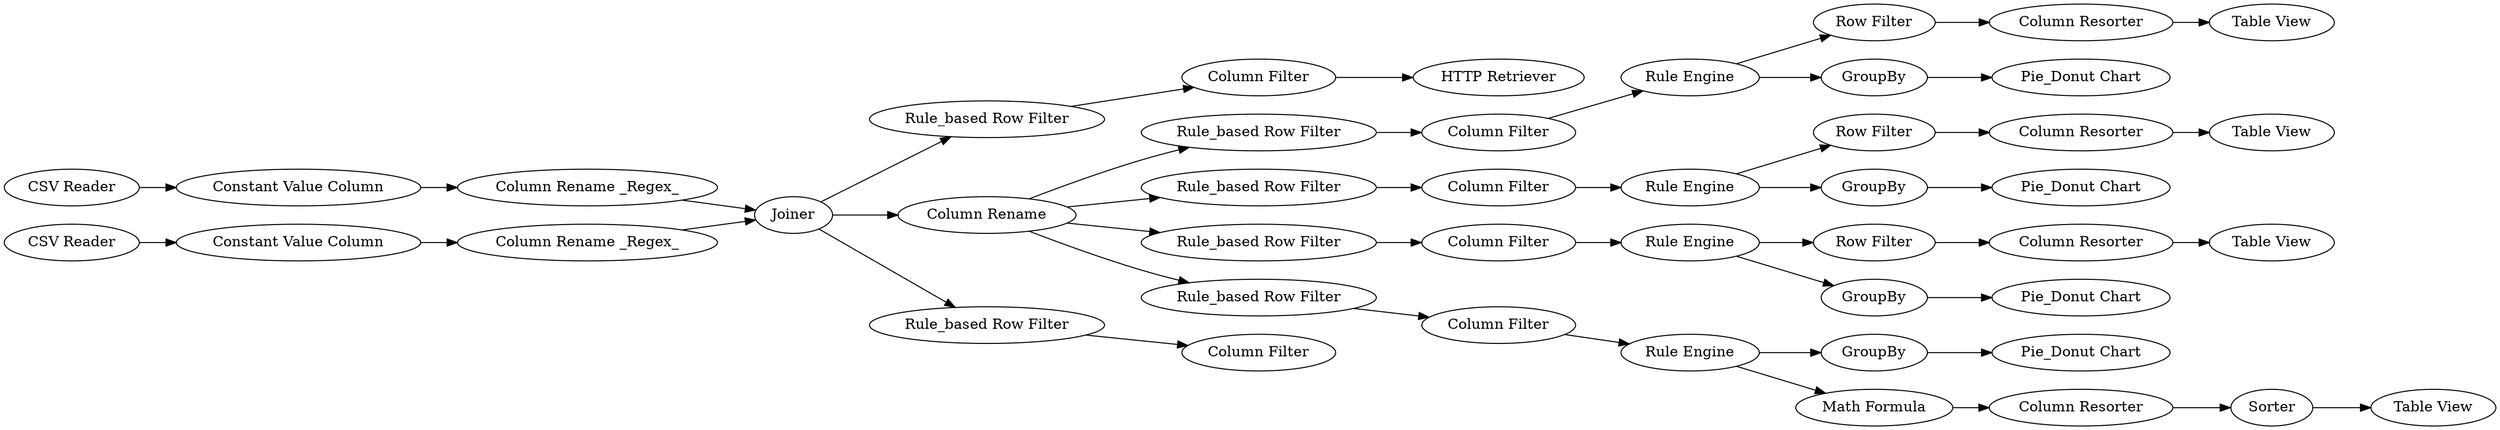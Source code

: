 digraph {
	57 -> 81
	7 -> 68
	92 -> 72
	85 -> 90
	91 -> 82
	67 -> 66
	92 -> 89
	71 -> 58
	74 -> 76
	90 -> 86
	93 -> 79
	68 -> 67
	12 -> 83
	88 -> 14
	73 -> 78
	11 -> 87
	94 -> 77
	92 -> 88
	13 -> 60
	69 -> 70
	82 -> 84
	60 -> 91
	89 -> 9
	58 -> 57
	8 -> 11
	75 -> 74
	9 -> 8
	7 -> 92
	54 -> 6
	8 -> 85
	76 -> 94
	57 -> 56
	56 -> 80
	72 -> 75
	14 -> 13
	6 -> 7
	13 -> 12
	4 -> 7
	2 -> 55
	74 -> 73
	5 -> 54
	55 -> 4
	7 -> 69
	81 -> 93
	92 -> 71
	91 [label="Column Resorter"]
	57 [label="Rule Engine"]
	55 [label="Constant Value Column"]
	7 [label=Joiner]
	79 [label="Table View"]
	89 [label="Rule_based Row Filter"]
	9 [label="Column Filter"]
	58 [label="Column Filter"]
	8 [label="Rule Engine"]
	74 [label="Rule Engine"]
	78 [label="Pie_Donut Chart"]
	92 [label="Column Rename"]
	84 [label="Table View"]
	56 [label=GroupBy]
	6 [label="Column Rename _Regex_"]
	54 [label="Constant Value Column"]
	12 [label=GroupBy]
	85 [label="Row Filter"]
	75 [label="Column Filter"]
	86 [label="Table View"]
	90 [label="Column Resorter"]
	68 [label="Rule_based Row Filter"]
	87 [label="Pie_Donut Chart"]
	67 [label="Column Filter"]
	11 [label=GroupBy]
	4 [label="Column Rename _Regex_"]
	72 [label="Rule_based Row Filter"]
	76 [label="Row Filter"]
	77 [label="Table View"]
	93 [label="Column Resorter"]
	14 [label="Column Filter"]
	83 [label="Pie_Donut Chart"]
	60 [label="Math Formula"]
	81 [label="Row Filter"]
	5 [label="CSV Reader"]
	94 [label="Column Resorter"]
	13 [label="Rule Engine"]
	66 [label="HTTP Retriever"]
	70 [label="Column Filter"]
	82 [label=Sorter]
	69 [label="Rule_based Row Filter"]
	71 [label="Rule_based Row Filter"]
	88 [label="Rule_based Row Filter"]
	80 [label="Pie_Donut Chart"]
	73 [label=GroupBy]
	2 [label="CSV Reader"]
	rankdir=LR
}
